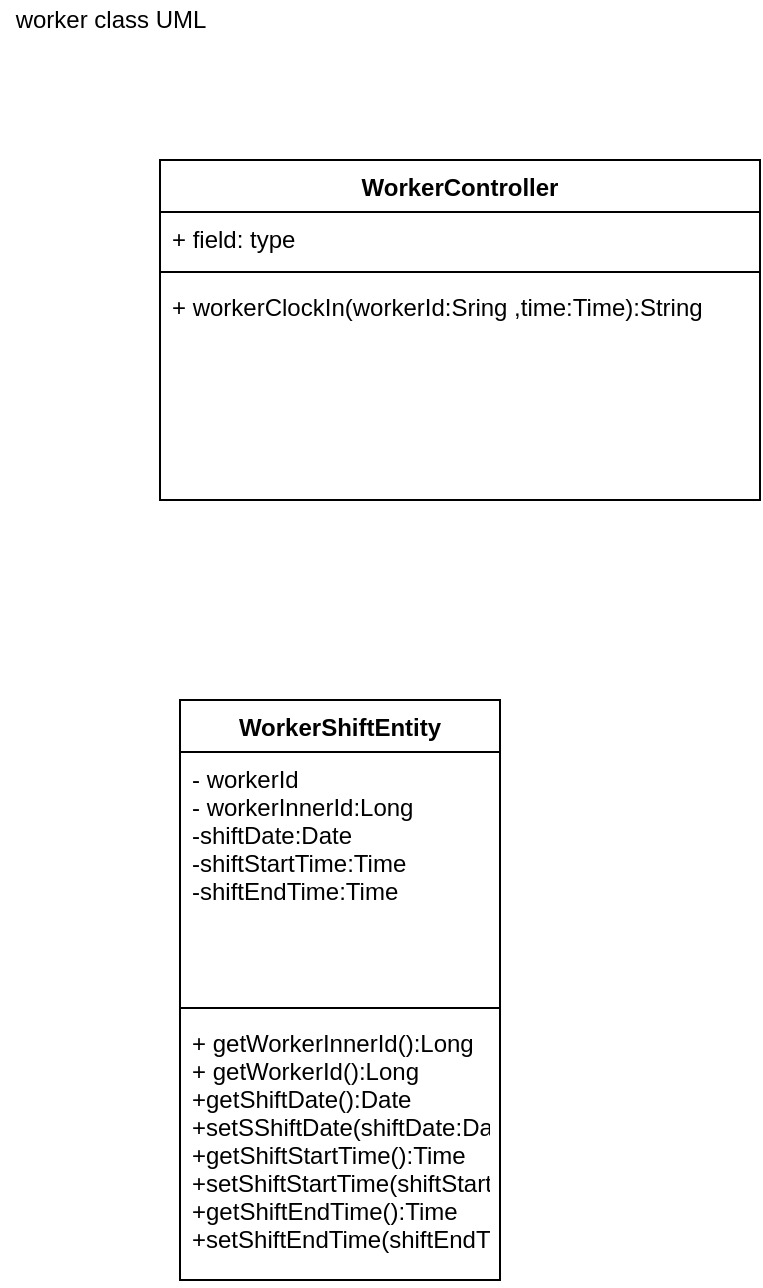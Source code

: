 <mxfile version="13.7.3" type="device"><diagram name="Page-1" id="c4acf3e9-155e-7222-9cf6-157b1a14988f"><mxGraphModel dx="460" dy="813" grid="1" gridSize="10" guides="1" tooltips="1" connect="1" arrows="1" fold="1" page="1" pageScale="1" pageWidth="850" pageHeight="1100" background="#ffffff" math="0" shadow="0"><root><mxCell id="0"/><mxCell id="1" parent="0"/><mxCell id="9EMuQzxhPcYqetHgGmUo-1" value="worker class UML" style="text;html=1;align=center;verticalAlign=middle;resizable=0;points=[];autosize=1;" parent="1" vertex="1"><mxGeometry width="110" height="20" as="geometry"/></mxCell><mxCell id="KM4jN0ObT7hwstOcZomp-1" value="WorkerController" style="swimlane;fontStyle=1;align=center;verticalAlign=top;childLayout=stackLayout;horizontal=1;startSize=26;horizontalStack=0;resizeParent=1;resizeParentMax=0;resizeLast=0;collapsible=1;marginBottom=0;" vertex="1" parent="1"><mxGeometry x="80" y="80" width="300" height="170" as="geometry"/></mxCell><mxCell id="KM4jN0ObT7hwstOcZomp-2" value="+ field: type" style="text;strokeColor=none;fillColor=none;align=left;verticalAlign=top;spacingLeft=4;spacingRight=4;overflow=hidden;rotatable=0;points=[[0,0.5],[1,0.5]];portConstraint=eastwest;" vertex="1" parent="KM4jN0ObT7hwstOcZomp-1"><mxGeometry y="26" width="300" height="26" as="geometry"/></mxCell><mxCell id="KM4jN0ObT7hwstOcZomp-3" value="" style="line;strokeWidth=1;fillColor=none;align=left;verticalAlign=middle;spacingTop=-1;spacingLeft=3;spacingRight=3;rotatable=0;labelPosition=right;points=[];portConstraint=eastwest;" vertex="1" parent="KM4jN0ObT7hwstOcZomp-1"><mxGeometry y="52" width="300" height="8" as="geometry"/></mxCell><mxCell id="KM4jN0ObT7hwstOcZomp-4" value="+ workerClockIn(workerId:Sring ,time:Time):String" style="text;strokeColor=none;fillColor=none;align=left;verticalAlign=top;spacingLeft=4;spacingRight=4;overflow=hidden;rotatable=0;points=[[0,0.5],[1,0.5]];portConstraint=eastwest;" vertex="1" parent="KM4jN0ObT7hwstOcZomp-1"><mxGeometry y="60" width="300" height="110" as="geometry"/></mxCell><mxCell id="KM4jN0ObT7hwstOcZomp-5" value="WorkerShiftEntity" style="swimlane;fontStyle=1;align=center;verticalAlign=top;childLayout=stackLayout;horizontal=1;startSize=26;horizontalStack=0;resizeParent=1;resizeParentMax=0;resizeLast=0;collapsible=1;marginBottom=0;" vertex="1" parent="1"><mxGeometry x="90" y="350" width="160" height="290" as="geometry"/></mxCell><mxCell id="KM4jN0ObT7hwstOcZomp-6" value="- workerId&#10;- workerInnerId:Long&#10;-shiftDate:Date&#10;-shiftStartTime:Time&#10;-shiftEndTime:Time" style="text;strokeColor=none;fillColor=none;align=left;verticalAlign=top;spacingLeft=4;spacingRight=4;overflow=hidden;rotatable=0;points=[[0,0.5],[1,0.5]];portConstraint=eastwest;" vertex="1" parent="KM4jN0ObT7hwstOcZomp-5"><mxGeometry y="26" width="160" height="124" as="geometry"/></mxCell><mxCell id="KM4jN0ObT7hwstOcZomp-7" value="" style="line;strokeWidth=1;fillColor=none;align=left;verticalAlign=middle;spacingTop=-1;spacingLeft=3;spacingRight=3;rotatable=0;labelPosition=right;points=[];portConstraint=eastwest;" vertex="1" parent="KM4jN0ObT7hwstOcZomp-5"><mxGeometry y="150" width="160" height="8" as="geometry"/></mxCell><mxCell id="KM4jN0ObT7hwstOcZomp-8" value="+ getWorkerInnerId():Long&#10;+ getWorkerId():Long&#10;+getShiftDate():Date&#10;+setSShiftDate(shiftDate:Date)&#10;+getShiftStartTime():Time&#10;+setShiftStartTime(shiftStartTime)&#10;+getShiftEndTime():Time&#10;+setShiftEndTime(shiftEndTime:Time)&#10;" style="text;strokeColor=none;fillColor=none;align=left;verticalAlign=top;spacingLeft=4;spacingRight=4;overflow=hidden;rotatable=0;points=[[0,0.5],[1,0.5]];portConstraint=eastwest;" vertex="1" parent="KM4jN0ObT7hwstOcZomp-5"><mxGeometry y="158" width="160" height="132" as="geometry"/></mxCell></root></mxGraphModel></diagram></mxfile>